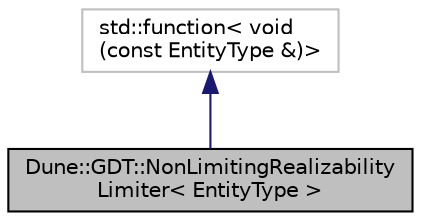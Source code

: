 digraph "Dune::GDT::NonLimitingRealizabilityLimiter&lt; EntityType &gt;"
{
  edge [fontname="Helvetica",fontsize="10",labelfontname="Helvetica",labelfontsize="10"];
  node [fontname="Helvetica",fontsize="10",shape=record];
  Node1 [label="Dune::GDT::NonLimitingRealizability\lLimiter\< EntityType \>",height=0.2,width=0.4,color="black", fillcolor="grey75", style="filled", fontcolor="black"];
  Node2 -> Node1 [dir="back",color="midnightblue",fontsize="10",style="solid",fontname="Helvetica"];
  Node2 [label="std::function\< void\l(const EntityType &)\>",height=0.2,width=0.4,color="grey75", fillcolor="white", style="filled"];
}
